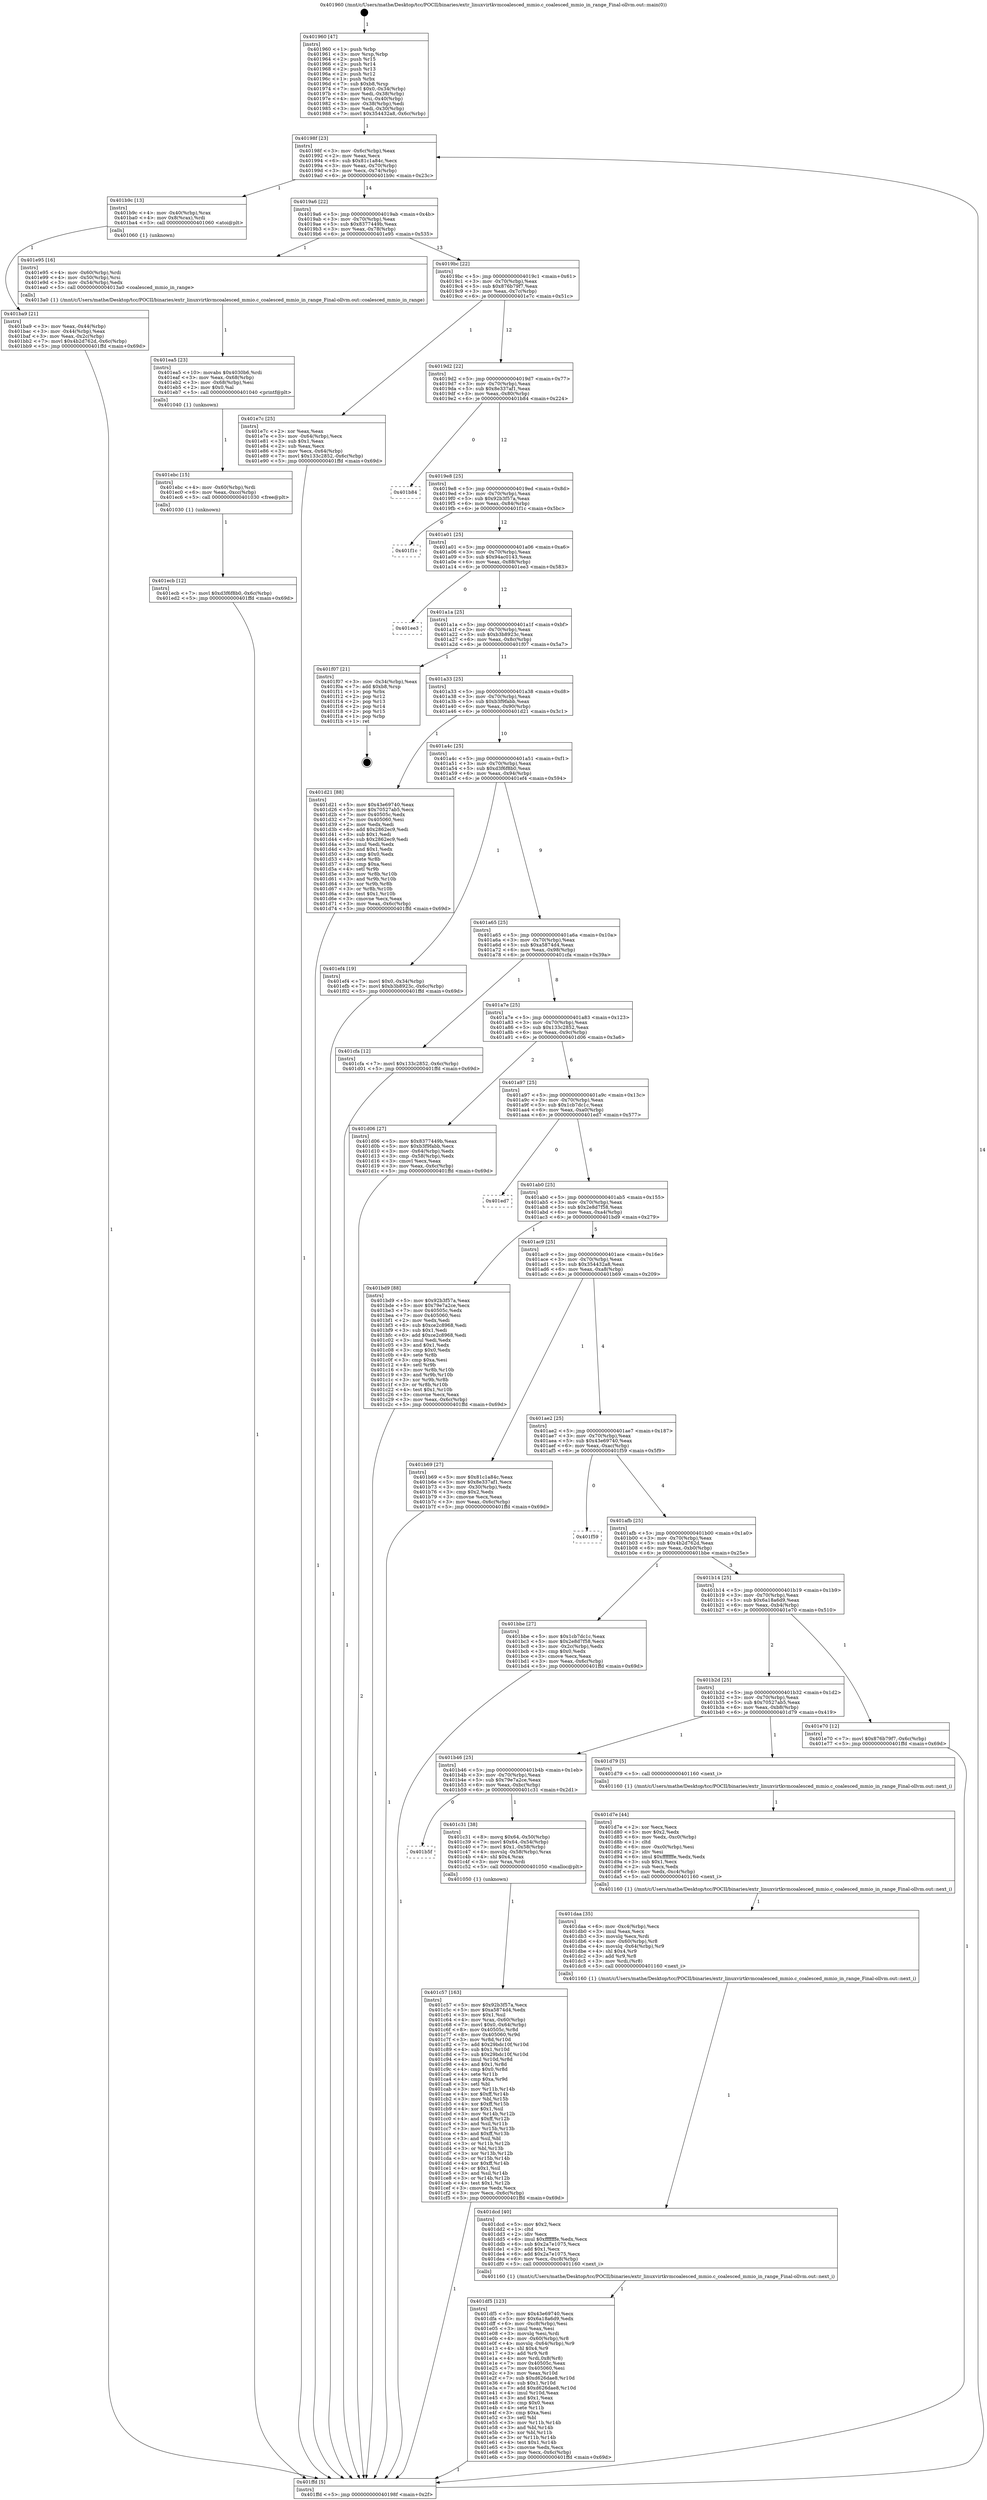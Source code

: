 digraph "0x401960" {
  label = "0x401960 (/mnt/c/Users/mathe/Desktop/tcc/POCII/binaries/extr_linuxvirtkvmcoalesced_mmio.c_coalesced_mmio_in_range_Final-ollvm.out::main(0))"
  labelloc = "t"
  node[shape=record]

  Entry [label="",width=0.3,height=0.3,shape=circle,fillcolor=black,style=filled]
  "0x40198f" [label="{
     0x40198f [23]\l
     | [instrs]\l
     &nbsp;&nbsp;0x40198f \<+3\>: mov -0x6c(%rbp),%eax\l
     &nbsp;&nbsp;0x401992 \<+2\>: mov %eax,%ecx\l
     &nbsp;&nbsp;0x401994 \<+6\>: sub $0x81c1a84c,%ecx\l
     &nbsp;&nbsp;0x40199a \<+3\>: mov %eax,-0x70(%rbp)\l
     &nbsp;&nbsp;0x40199d \<+3\>: mov %ecx,-0x74(%rbp)\l
     &nbsp;&nbsp;0x4019a0 \<+6\>: je 0000000000401b9c \<main+0x23c\>\l
  }"]
  "0x401b9c" [label="{
     0x401b9c [13]\l
     | [instrs]\l
     &nbsp;&nbsp;0x401b9c \<+4\>: mov -0x40(%rbp),%rax\l
     &nbsp;&nbsp;0x401ba0 \<+4\>: mov 0x8(%rax),%rdi\l
     &nbsp;&nbsp;0x401ba4 \<+5\>: call 0000000000401060 \<atoi@plt\>\l
     | [calls]\l
     &nbsp;&nbsp;0x401060 \{1\} (unknown)\l
  }"]
  "0x4019a6" [label="{
     0x4019a6 [22]\l
     | [instrs]\l
     &nbsp;&nbsp;0x4019a6 \<+5\>: jmp 00000000004019ab \<main+0x4b\>\l
     &nbsp;&nbsp;0x4019ab \<+3\>: mov -0x70(%rbp),%eax\l
     &nbsp;&nbsp;0x4019ae \<+5\>: sub $0x8377449b,%eax\l
     &nbsp;&nbsp;0x4019b3 \<+3\>: mov %eax,-0x78(%rbp)\l
     &nbsp;&nbsp;0x4019b6 \<+6\>: je 0000000000401e95 \<main+0x535\>\l
  }"]
  Exit [label="",width=0.3,height=0.3,shape=circle,fillcolor=black,style=filled,peripheries=2]
  "0x401e95" [label="{
     0x401e95 [16]\l
     | [instrs]\l
     &nbsp;&nbsp;0x401e95 \<+4\>: mov -0x60(%rbp),%rdi\l
     &nbsp;&nbsp;0x401e99 \<+4\>: mov -0x50(%rbp),%rsi\l
     &nbsp;&nbsp;0x401e9d \<+3\>: mov -0x54(%rbp),%edx\l
     &nbsp;&nbsp;0x401ea0 \<+5\>: call 00000000004013a0 \<coalesced_mmio_in_range\>\l
     | [calls]\l
     &nbsp;&nbsp;0x4013a0 \{1\} (/mnt/c/Users/mathe/Desktop/tcc/POCII/binaries/extr_linuxvirtkvmcoalesced_mmio.c_coalesced_mmio_in_range_Final-ollvm.out::coalesced_mmio_in_range)\l
  }"]
  "0x4019bc" [label="{
     0x4019bc [22]\l
     | [instrs]\l
     &nbsp;&nbsp;0x4019bc \<+5\>: jmp 00000000004019c1 \<main+0x61\>\l
     &nbsp;&nbsp;0x4019c1 \<+3\>: mov -0x70(%rbp),%eax\l
     &nbsp;&nbsp;0x4019c4 \<+5\>: sub $0x876b79f7,%eax\l
     &nbsp;&nbsp;0x4019c9 \<+3\>: mov %eax,-0x7c(%rbp)\l
     &nbsp;&nbsp;0x4019cc \<+6\>: je 0000000000401e7c \<main+0x51c\>\l
  }"]
  "0x401ecb" [label="{
     0x401ecb [12]\l
     | [instrs]\l
     &nbsp;&nbsp;0x401ecb \<+7\>: movl $0xd3f6f8b0,-0x6c(%rbp)\l
     &nbsp;&nbsp;0x401ed2 \<+5\>: jmp 0000000000401ffd \<main+0x69d\>\l
  }"]
  "0x401e7c" [label="{
     0x401e7c [25]\l
     | [instrs]\l
     &nbsp;&nbsp;0x401e7c \<+2\>: xor %eax,%eax\l
     &nbsp;&nbsp;0x401e7e \<+3\>: mov -0x64(%rbp),%ecx\l
     &nbsp;&nbsp;0x401e81 \<+3\>: sub $0x1,%eax\l
     &nbsp;&nbsp;0x401e84 \<+2\>: sub %eax,%ecx\l
     &nbsp;&nbsp;0x401e86 \<+3\>: mov %ecx,-0x64(%rbp)\l
     &nbsp;&nbsp;0x401e89 \<+7\>: movl $0x133c2852,-0x6c(%rbp)\l
     &nbsp;&nbsp;0x401e90 \<+5\>: jmp 0000000000401ffd \<main+0x69d\>\l
  }"]
  "0x4019d2" [label="{
     0x4019d2 [22]\l
     | [instrs]\l
     &nbsp;&nbsp;0x4019d2 \<+5\>: jmp 00000000004019d7 \<main+0x77\>\l
     &nbsp;&nbsp;0x4019d7 \<+3\>: mov -0x70(%rbp),%eax\l
     &nbsp;&nbsp;0x4019da \<+5\>: sub $0x8e337af1,%eax\l
     &nbsp;&nbsp;0x4019df \<+3\>: mov %eax,-0x80(%rbp)\l
     &nbsp;&nbsp;0x4019e2 \<+6\>: je 0000000000401b84 \<main+0x224\>\l
  }"]
  "0x401ebc" [label="{
     0x401ebc [15]\l
     | [instrs]\l
     &nbsp;&nbsp;0x401ebc \<+4\>: mov -0x60(%rbp),%rdi\l
     &nbsp;&nbsp;0x401ec0 \<+6\>: mov %eax,-0xcc(%rbp)\l
     &nbsp;&nbsp;0x401ec6 \<+5\>: call 0000000000401030 \<free@plt\>\l
     | [calls]\l
     &nbsp;&nbsp;0x401030 \{1\} (unknown)\l
  }"]
  "0x401b84" [label="{
     0x401b84\l
  }", style=dashed]
  "0x4019e8" [label="{
     0x4019e8 [25]\l
     | [instrs]\l
     &nbsp;&nbsp;0x4019e8 \<+5\>: jmp 00000000004019ed \<main+0x8d\>\l
     &nbsp;&nbsp;0x4019ed \<+3\>: mov -0x70(%rbp),%eax\l
     &nbsp;&nbsp;0x4019f0 \<+5\>: sub $0x92b3f57a,%eax\l
     &nbsp;&nbsp;0x4019f5 \<+6\>: mov %eax,-0x84(%rbp)\l
     &nbsp;&nbsp;0x4019fb \<+6\>: je 0000000000401f1c \<main+0x5bc\>\l
  }"]
  "0x401ea5" [label="{
     0x401ea5 [23]\l
     | [instrs]\l
     &nbsp;&nbsp;0x401ea5 \<+10\>: movabs $0x4030b6,%rdi\l
     &nbsp;&nbsp;0x401eaf \<+3\>: mov %eax,-0x68(%rbp)\l
     &nbsp;&nbsp;0x401eb2 \<+3\>: mov -0x68(%rbp),%esi\l
     &nbsp;&nbsp;0x401eb5 \<+2\>: mov $0x0,%al\l
     &nbsp;&nbsp;0x401eb7 \<+5\>: call 0000000000401040 \<printf@plt\>\l
     | [calls]\l
     &nbsp;&nbsp;0x401040 \{1\} (unknown)\l
  }"]
  "0x401f1c" [label="{
     0x401f1c\l
  }", style=dashed]
  "0x401a01" [label="{
     0x401a01 [25]\l
     | [instrs]\l
     &nbsp;&nbsp;0x401a01 \<+5\>: jmp 0000000000401a06 \<main+0xa6\>\l
     &nbsp;&nbsp;0x401a06 \<+3\>: mov -0x70(%rbp),%eax\l
     &nbsp;&nbsp;0x401a09 \<+5\>: sub $0x94ac0143,%eax\l
     &nbsp;&nbsp;0x401a0e \<+6\>: mov %eax,-0x88(%rbp)\l
     &nbsp;&nbsp;0x401a14 \<+6\>: je 0000000000401ee3 \<main+0x583\>\l
  }"]
  "0x401df5" [label="{
     0x401df5 [123]\l
     | [instrs]\l
     &nbsp;&nbsp;0x401df5 \<+5\>: mov $0x43e69740,%ecx\l
     &nbsp;&nbsp;0x401dfa \<+5\>: mov $0x6a18a6d9,%edx\l
     &nbsp;&nbsp;0x401dff \<+6\>: mov -0xc8(%rbp),%esi\l
     &nbsp;&nbsp;0x401e05 \<+3\>: imul %eax,%esi\l
     &nbsp;&nbsp;0x401e08 \<+3\>: movslq %esi,%rdi\l
     &nbsp;&nbsp;0x401e0b \<+4\>: mov -0x60(%rbp),%r8\l
     &nbsp;&nbsp;0x401e0f \<+4\>: movslq -0x64(%rbp),%r9\l
     &nbsp;&nbsp;0x401e13 \<+4\>: shl $0x4,%r9\l
     &nbsp;&nbsp;0x401e17 \<+3\>: add %r9,%r8\l
     &nbsp;&nbsp;0x401e1a \<+4\>: mov %rdi,0x8(%r8)\l
     &nbsp;&nbsp;0x401e1e \<+7\>: mov 0x40505c,%eax\l
     &nbsp;&nbsp;0x401e25 \<+7\>: mov 0x405060,%esi\l
     &nbsp;&nbsp;0x401e2c \<+3\>: mov %eax,%r10d\l
     &nbsp;&nbsp;0x401e2f \<+7\>: sub $0xd626dae8,%r10d\l
     &nbsp;&nbsp;0x401e36 \<+4\>: sub $0x1,%r10d\l
     &nbsp;&nbsp;0x401e3a \<+7\>: add $0xd626dae8,%r10d\l
     &nbsp;&nbsp;0x401e41 \<+4\>: imul %r10d,%eax\l
     &nbsp;&nbsp;0x401e45 \<+3\>: and $0x1,%eax\l
     &nbsp;&nbsp;0x401e48 \<+3\>: cmp $0x0,%eax\l
     &nbsp;&nbsp;0x401e4b \<+4\>: sete %r11b\l
     &nbsp;&nbsp;0x401e4f \<+3\>: cmp $0xa,%esi\l
     &nbsp;&nbsp;0x401e52 \<+3\>: setl %bl\l
     &nbsp;&nbsp;0x401e55 \<+3\>: mov %r11b,%r14b\l
     &nbsp;&nbsp;0x401e58 \<+3\>: and %bl,%r14b\l
     &nbsp;&nbsp;0x401e5b \<+3\>: xor %bl,%r11b\l
     &nbsp;&nbsp;0x401e5e \<+3\>: or %r11b,%r14b\l
     &nbsp;&nbsp;0x401e61 \<+4\>: test $0x1,%r14b\l
     &nbsp;&nbsp;0x401e65 \<+3\>: cmovne %edx,%ecx\l
     &nbsp;&nbsp;0x401e68 \<+3\>: mov %ecx,-0x6c(%rbp)\l
     &nbsp;&nbsp;0x401e6b \<+5\>: jmp 0000000000401ffd \<main+0x69d\>\l
  }"]
  "0x401ee3" [label="{
     0x401ee3\l
  }", style=dashed]
  "0x401a1a" [label="{
     0x401a1a [25]\l
     | [instrs]\l
     &nbsp;&nbsp;0x401a1a \<+5\>: jmp 0000000000401a1f \<main+0xbf\>\l
     &nbsp;&nbsp;0x401a1f \<+3\>: mov -0x70(%rbp),%eax\l
     &nbsp;&nbsp;0x401a22 \<+5\>: sub $0xb3b8923c,%eax\l
     &nbsp;&nbsp;0x401a27 \<+6\>: mov %eax,-0x8c(%rbp)\l
     &nbsp;&nbsp;0x401a2d \<+6\>: je 0000000000401f07 \<main+0x5a7\>\l
  }"]
  "0x401dcd" [label="{
     0x401dcd [40]\l
     | [instrs]\l
     &nbsp;&nbsp;0x401dcd \<+5\>: mov $0x2,%ecx\l
     &nbsp;&nbsp;0x401dd2 \<+1\>: cltd\l
     &nbsp;&nbsp;0x401dd3 \<+2\>: idiv %ecx\l
     &nbsp;&nbsp;0x401dd5 \<+6\>: imul $0xfffffffe,%edx,%ecx\l
     &nbsp;&nbsp;0x401ddb \<+6\>: sub $0x2a7e1075,%ecx\l
     &nbsp;&nbsp;0x401de1 \<+3\>: add $0x1,%ecx\l
     &nbsp;&nbsp;0x401de4 \<+6\>: add $0x2a7e1075,%ecx\l
     &nbsp;&nbsp;0x401dea \<+6\>: mov %ecx,-0xc8(%rbp)\l
     &nbsp;&nbsp;0x401df0 \<+5\>: call 0000000000401160 \<next_i\>\l
     | [calls]\l
     &nbsp;&nbsp;0x401160 \{1\} (/mnt/c/Users/mathe/Desktop/tcc/POCII/binaries/extr_linuxvirtkvmcoalesced_mmio.c_coalesced_mmio_in_range_Final-ollvm.out::next_i)\l
  }"]
  "0x401f07" [label="{
     0x401f07 [21]\l
     | [instrs]\l
     &nbsp;&nbsp;0x401f07 \<+3\>: mov -0x34(%rbp),%eax\l
     &nbsp;&nbsp;0x401f0a \<+7\>: add $0xb8,%rsp\l
     &nbsp;&nbsp;0x401f11 \<+1\>: pop %rbx\l
     &nbsp;&nbsp;0x401f12 \<+2\>: pop %r12\l
     &nbsp;&nbsp;0x401f14 \<+2\>: pop %r13\l
     &nbsp;&nbsp;0x401f16 \<+2\>: pop %r14\l
     &nbsp;&nbsp;0x401f18 \<+2\>: pop %r15\l
     &nbsp;&nbsp;0x401f1a \<+1\>: pop %rbp\l
     &nbsp;&nbsp;0x401f1b \<+1\>: ret\l
  }"]
  "0x401a33" [label="{
     0x401a33 [25]\l
     | [instrs]\l
     &nbsp;&nbsp;0x401a33 \<+5\>: jmp 0000000000401a38 \<main+0xd8\>\l
     &nbsp;&nbsp;0x401a38 \<+3\>: mov -0x70(%rbp),%eax\l
     &nbsp;&nbsp;0x401a3b \<+5\>: sub $0xb3f9fabb,%eax\l
     &nbsp;&nbsp;0x401a40 \<+6\>: mov %eax,-0x90(%rbp)\l
     &nbsp;&nbsp;0x401a46 \<+6\>: je 0000000000401d21 \<main+0x3c1\>\l
  }"]
  "0x401daa" [label="{
     0x401daa [35]\l
     | [instrs]\l
     &nbsp;&nbsp;0x401daa \<+6\>: mov -0xc4(%rbp),%ecx\l
     &nbsp;&nbsp;0x401db0 \<+3\>: imul %eax,%ecx\l
     &nbsp;&nbsp;0x401db3 \<+3\>: movslq %ecx,%rdi\l
     &nbsp;&nbsp;0x401db6 \<+4\>: mov -0x60(%rbp),%r8\l
     &nbsp;&nbsp;0x401dba \<+4\>: movslq -0x64(%rbp),%r9\l
     &nbsp;&nbsp;0x401dbe \<+4\>: shl $0x4,%r9\l
     &nbsp;&nbsp;0x401dc2 \<+3\>: add %r9,%r8\l
     &nbsp;&nbsp;0x401dc5 \<+3\>: mov %rdi,(%r8)\l
     &nbsp;&nbsp;0x401dc8 \<+5\>: call 0000000000401160 \<next_i\>\l
     | [calls]\l
     &nbsp;&nbsp;0x401160 \{1\} (/mnt/c/Users/mathe/Desktop/tcc/POCII/binaries/extr_linuxvirtkvmcoalesced_mmio.c_coalesced_mmio_in_range_Final-ollvm.out::next_i)\l
  }"]
  "0x401d21" [label="{
     0x401d21 [88]\l
     | [instrs]\l
     &nbsp;&nbsp;0x401d21 \<+5\>: mov $0x43e69740,%eax\l
     &nbsp;&nbsp;0x401d26 \<+5\>: mov $0x70527ab5,%ecx\l
     &nbsp;&nbsp;0x401d2b \<+7\>: mov 0x40505c,%edx\l
     &nbsp;&nbsp;0x401d32 \<+7\>: mov 0x405060,%esi\l
     &nbsp;&nbsp;0x401d39 \<+2\>: mov %edx,%edi\l
     &nbsp;&nbsp;0x401d3b \<+6\>: add $0x2862ec9,%edi\l
     &nbsp;&nbsp;0x401d41 \<+3\>: sub $0x1,%edi\l
     &nbsp;&nbsp;0x401d44 \<+6\>: sub $0x2862ec9,%edi\l
     &nbsp;&nbsp;0x401d4a \<+3\>: imul %edi,%edx\l
     &nbsp;&nbsp;0x401d4d \<+3\>: and $0x1,%edx\l
     &nbsp;&nbsp;0x401d50 \<+3\>: cmp $0x0,%edx\l
     &nbsp;&nbsp;0x401d53 \<+4\>: sete %r8b\l
     &nbsp;&nbsp;0x401d57 \<+3\>: cmp $0xa,%esi\l
     &nbsp;&nbsp;0x401d5a \<+4\>: setl %r9b\l
     &nbsp;&nbsp;0x401d5e \<+3\>: mov %r8b,%r10b\l
     &nbsp;&nbsp;0x401d61 \<+3\>: and %r9b,%r10b\l
     &nbsp;&nbsp;0x401d64 \<+3\>: xor %r9b,%r8b\l
     &nbsp;&nbsp;0x401d67 \<+3\>: or %r8b,%r10b\l
     &nbsp;&nbsp;0x401d6a \<+4\>: test $0x1,%r10b\l
     &nbsp;&nbsp;0x401d6e \<+3\>: cmovne %ecx,%eax\l
     &nbsp;&nbsp;0x401d71 \<+3\>: mov %eax,-0x6c(%rbp)\l
     &nbsp;&nbsp;0x401d74 \<+5\>: jmp 0000000000401ffd \<main+0x69d\>\l
  }"]
  "0x401a4c" [label="{
     0x401a4c [25]\l
     | [instrs]\l
     &nbsp;&nbsp;0x401a4c \<+5\>: jmp 0000000000401a51 \<main+0xf1\>\l
     &nbsp;&nbsp;0x401a51 \<+3\>: mov -0x70(%rbp),%eax\l
     &nbsp;&nbsp;0x401a54 \<+5\>: sub $0xd3f6f8b0,%eax\l
     &nbsp;&nbsp;0x401a59 \<+6\>: mov %eax,-0x94(%rbp)\l
     &nbsp;&nbsp;0x401a5f \<+6\>: je 0000000000401ef4 \<main+0x594\>\l
  }"]
  "0x401d7e" [label="{
     0x401d7e [44]\l
     | [instrs]\l
     &nbsp;&nbsp;0x401d7e \<+2\>: xor %ecx,%ecx\l
     &nbsp;&nbsp;0x401d80 \<+5\>: mov $0x2,%edx\l
     &nbsp;&nbsp;0x401d85 \<+6\>: mov %edx,-0xc0(%rbp)\l
     &nbsp;&nbsp;0x401d8b \<+1\>: cltd\l
     &nbsp;&nbsp;0x401d8c \<+6\>: mov -0xc0(%rbp),%esi\l
     &nbsp;&nbsp;0x401d92 \<+2\>: idiv %esi\l
     &nbsp;&nbsp;0x401d94 \<+6\>: imul $0xfffffffe,%edx,%edx\l
     &nbsp;&nbsp;0x401d9a \<+3\>: sub $0x1,%ecx\l
     &nbsp;&nbsp;0x401d9d \<+2\>: sub %ecx,%edx\l
     &nbsp;&nbsp;0x401d9f \<+6\>: mov %edx,-0xc4(%rbp)\l
     &nbsp;&nbsp;0x401da5 \<+5\>: call 0000000000401160 \<next_i\>\l
     | [calls]\l
     &nbsp;&nbsp;0x401160 \{1\} (/mnt/c/Users/mathe/Desktop/tcc/POCII/binaries/extr_linuxvirtkvmcoalesced_mmio.c_coalesced_mmio_in_range_Final-ollvm.out::next_i)\l
  }"]
  "0x401ef4" [label="{
     0x401ef4 [19]\l
     | [instrs]\l
     &nbsp;&nbsp;0x401ef4 \<+7\>: movl $0x0,-0x34(%rbp)\l
     &nbsp;&nbsp;0x401efb \<+7\>: movl $0xb3b8923c,-0x6c(%rbp)\l
     &nbsp;&nbsp;0x401f02 \<+5\>: jmp 0000000000401ffd \<main+0x69d\>\l
  }"]
  "0x401a65" [label="{
     0x401a65 [25]\l
     | [instrs]\l
     &nbsp;&nbsp;0x401a65 \<+5\>: jmp 0000000000401a6a \<main+0x10a\>\l
     &nbsp;&nbsp;0x401a6a \<+3\>: mov -0x70(%rbp),%eax\l
     &nbsp;&nbsp;0x401a6d \<+5\>: sub $0xa5874d4,%eax\l
     &nbsp;&nbsp;0x401a72 \<+6\>: mov %eax,-0x98(%rbp)\l
     &nbsp;&nbsp;0x401a78 \<+6\>: je 0000000000401cfa \<main+0x39a\>\l
  }"]
  "0x401c57" [label="{
     0x401c57 [163]\l
     | [instrs]\l
     &nbsp;&nbsp;0x401c57 \<+5\>: mov $0x92b3f57a,%ecx\l
     &nbsp;&nbsp;0x401c5c \<+5\>: mov $0xa5874d4,%edx\l
     &nbsp;&nbsp;0x401c61 \<+3\>: mov $0x1,%sil\l
     &nbsp;&nbsp;0x401c64 \<+4\>: mov %rax,-0x60(%rbp)\l
     &nbsp;&nbsp;0x401c68 \<+7\>: movl $0x0,-0x64(%rbp)\l
     &nbsp;&nbsp;0x401c6f \<+8\>: mov 0x40505c,%r8d\l
     &nbsp;&nbsp;0x401c77 \<+8\>: mov 0x405060,%r9d\l
     &nbsp;&nbsp;0x401c7f \<+3\>: mov %r8d,%r10d\l
     &nbsp;&nbsp;0x401c82 \<+7\>: add $0x29bdc10f,%r10d\l
     &nbsp;&nbsp;0x401c89 \<+4\>: sub $0x1,%r10d\l
     &nbsp;&nbsp;0x401c8d \<+7\>: sub $0x29bdc10f,%r10d\l
     &nbsp;&nbsp;0x401c94 \<+4\>: imul %r10d,%r8d\l
     &nbsp;&nbsp;0x401c98 \<+4\>: and $0x1,%r8d\l
     &nbsp;&nbsp;0x401c9c \<+4\>: cmp $0x0,%r8d\l
     &nbsp;&nbsp;0x401ca0 \<+4\>: sete %r11b\l
     &nbsp;&nbsp;0x401ca4 \<+4\>: cmp $0xa,%r9d\l
     &nbsp;&nbsp;0x401ca8 \<+3\>: setl %bl\l
     &nbsp;&nbsp;0x401cab \<+3\>: mov %r11b,%r14b\l
     &nbsp;&nbsp;0x401cae \<+4\>: xor $0xff,%r14b\l
     &nbsp;&nbsp;0x401cb2 \<+3\>: mov %bl,%r15b\l
     &nbsp;&nbsp;0x401cb5 \<+4\>: xor $0xff,%r15b\l
     &nbsp;&nbsp;0x401cb9 \<+4\>: xor $0x1,%sil\l
     &nbsp;&nbsp;0x401cbd \<+3\>: mov %r14b,%r12b\l
     &nbsp;&nbsp;0x401cc0 \<+4\>: and $0xff,%r12b\l
     &nbsp;&nbsp;0x401cc4 \<+3\>: and %sil,%r11b\l
     &nbsp;&nbsp;0x401cc7 \<+3\>: mov %r15b,%r13b\l
     &nbsp;&nbsp;0x401cca \<+4\>: and $0xff,%r13b\l
     &nbsp;&nbsp;0x401cce \<+3\>: and %sil,%bl\l
     &nbsp;&nbsp;0x401cd1 \<+3\>: or %r11b,%r12b\l
     &nbsp;&nbsp;0x401cd4 \<+3\>: or %bl,%r13b\l
     &nbsp;&nbsp;0x401cd7 \<+3\>: xor %r13b,%r12b\l
     &nbsp;&nbsp;0x401cda \<+3\>: or %r15b,%r14b\l
     &nbsp;&nbsp;0x401cdd \<+4\>: xor $0xff,%r14b\l
     &nbsp;&nbsp;0x401ce1 \<+4\>: or $0x1,%sil\l
     &nbsp;&nbsp;0x401ce5 \<+3\>: and %sil,%r14b\l
     &nbsp;&nbsp;0x401ce8 \<+3\>: or %r14b,%r12b\l
     &nbsp;&nbsp;0x401ceb \<+4\>: test $0x1,%r12b\l
     &nbsp;&nbsp;0x401cef \<+3\>: cmovne %edx,%ecx\l
     &nbsp;&nbsp;0x401cf2 \<+3\>: mov %ecx,-0x6c(%rbp)\l
     &nbsp;&nbsp;0x401cf5 \<+5\>: jmp 0000000000401ffd \<main+0x69d\>\l
  }"]
  "0x401cfa" [label="{
     0x401cfa [12]\l
     | [instrs]\l
     &nbsp;&nbsp;0x401cfa \<+7\>: movl $0x133c2852,-0x6c(%rbp)\l
     &nbsp;&nbsp;0x401d01 \<+5\>: jmp 0000000000401ffd \<main+0x69d\>\l
  }"]
  "0x401a7e" [label="{
     0x401a7e [25]\l
     | [instrs]\l
     &nbsp;&nbsp;0x401a7e \<+5\>: jmp 0000000000401a83 \<main+0x123\>\l
     &nbsp;&nbsp;0x401a83 \<+3\>: mov -0x70(%rbp),%eax\l
     &nbsp;&nbsp;0x401a86 \<+5\>: sub $0x133c2852,%eax\l
     &nbsp;&nbsp;0x401a8b \<+6\>: mov %eax,-0x9c(%rbp)\l
     &nbsp;&nbsp;0x401a91 \<+6\>: je 0000000000401d06 \<main+0x3a6\>\l
  }"]
  "0x401b5f" [label="{
     0x401b5f\l
  }", style=dashed]
  "0x401d06" [label="{
     0x401d06 [27]\l
     | [instrs]\l
     &nbsp;&nbsp;0x401d06 \<+5\>: mov $0x8377449b,%eax\l
     &nbsp;&nbsp;0x401d0b \<+5\>: mov $0xb3f9fabb,%ecx\l
     &nbsp;&nbsp;0x401d10 \<+3\>: mov -0x64(%rbp),%edx\l
     &nbsp;&nbsp;0x401d13 \<+3\>: cmp -0x58(%rbp),%edx\l
     &nbsp;&nbsp;0x401d16 \<+3\>: cmovl %ecx,%eax\l
     &nbsp;&nbsp;0x401d19 \<+3\>: mov %eax,-0x6c(%rbp)\l
     &nbsp;&nbsp;0x401d1c \<+5\>: jmp 0000000000401ffd \<main+0x69d\>\l
  }"]
  "0x401a97" [label="{
     0x401a97 [25]\l
     | [instrs]\l
     &nbsp;&nbsp;0x401a97 \<+5\>: jmp 0000000000401a9c \<main+0x13c\>\l
     &nbsp;&nbsp;0x401a9c \<+3\>: mov -0x70(%rbp),%eax\l
     &nbsp;&nbsp;0x401a9f \<+5\>: sub $0x1cb7dc1c,%eax\l
     &nbsp;&nbsp;0x401aa4 \<+6\>: mov %eax,-0xa0(%rbp)\l
     &nbsp;&nbsp;0x401aaa \<+6\>: je 0000000000401ed7 \<main+0x577\>\l
  }"]
  "0x401c31" [label="{
     0x401c31 [38]\l
     | [instrs]\l
     &nbsp;&nbsp;0x401c31 \<+8\>: movq $0x64,-0x50(%rbp)\l
     &nbsp;&nbsp;0x401c39 \<+7\>: movl $0x64,-0x54(%rbp)\l
     &nbsp;&nbsp;0x401c40 \<+7\>: movl $0x1,-0x58(%rbp)\l
     &nbsp;&nbsp;0x401c47 \<+4\>: movslq -0x58(%rbp),%rax\l
     &nbsp;&nbsp;0x401c4b \<+4\>: shl $0x4,%rax\l
     &nbsp;&nbsp;0x401c4f \<+3\>: mov %rax,%rdi\l
     &nbsp;&nbsp;0x401c52 \<+5\>: call 0000000000401050 \<malloc@plt\>\l
     | [calls]\l
     &nbsp;&nbsp;0x401050 \{1\} (unknown)\l
  }"]
  "0x401ed7" [label="{
     0x401ed7\l
  }", style=dashed]
  "0x401ab0" [label="{
     0x401ab0 [25]\l
     | [instrs]\l
     &nbsp;&nbsp;0x401ab0 \<+5\>: jmp 0000000000401ab5 \<main+0x155\>\l
     &nbsp;&nbsp;0x401ab5 \<+3\>: mov -0x70(%rbp),%eax\l
     &nbsp;&nbsp;0x401ab8 \<+5\>: sub $0x2e8d7f58,%eax\l
     &nbsp;&nbsp;0x401abd \<+6\>: mov %eax,-0xa4(%rbp)\l
     &nbsp;&nbsp;0x401ac3 \<+6\>: je 0000000000401bd9 \<main+0x279\>\l
  }"]
  "0x401b46" [label="{
     0x401b46 [25]\l
     | [instrs]\l
     &nbsp;&nbsp;0x401b46 \<+5\>: jmp 0000000000401b4b \<main+0x1eb\>\l
     &nbsp;&nbsp;0x401b4b \<+3\>: mov -0x70(%rbp),%eax\l
     &nbsp;&nbsp;0x401b4e \<+5\>: sub $0x79e7a2ce,%eax\l
     &nbsp;&nbsp;0x401b53 \<+6\>: mov %eax,-0xbc(%rbp)\l
     &nbsp;&nbsp;0x401b59 \<+6\>: je 0000000000401c31 \<main+0x2d1\>\l
  }"]
  "0x401bd9" [label="{
     0x401bd9 [88]\l
     | [instrs]\l
     &nbsp;&nbsp;0x401bd9 \<+5\>: mov $0x92b3f57a,%eax\l
     &nbsp;&nbsp;0x401bde \<+5\>: mov $0x79e7a2ce,%ecx\l
     &nbsp;&nbsp;0x401be3 \<+7\>: mov 0x40505c,%edx\l
     &nbsp;&nbsp;0x401bea \<+7\>: mov 0x405060,%esi\l
     &nbsp;&nbsp;0x401bf1 \<+2\>: mov %edx,%edi\l
     &nbsp;&nbsp;0x401bf3 \<+6\>: sub $0xce2c8968,%edi\l
     &nbsp;&nbsp;0x401bf9 \<+3\>: sub $0x1,%edi\l
     &nbsp;&nbsp;0x401bfc \<+6\>: add $0xce2c8968,%edi\l
     &nbsp;&nbsp;0x401c02 \<+3\>: imul %edi,%edx\l
     &nbsp;&nbsp;0x401c05 \<+3\>: and $0x1,%edx\l
     &nbsp;&nbsp;0x401c08 \<+3\>: cmp $0x0,%edx\l
     &nbsp;&nbsp;0x401c0b \<+4\>: sete %r8b\l
     &nbsp;&nbsp;0x401c0f \<+3\>: cmp $0xa,%esi\l
     &nbsp;&nbsp;0x401c12 \<+4\>: setl %r9b\l
     &nbsp;&nbsp;0x401c16 \<+3\>: mov %r8b,%r10b\l
     &nbsp;&nbsp;0x401c19 \<+3\>: and %r9b,%r10b\l
     &nbsp;&nbsp;0x401c1c \<+3\>: xor %r9b,%r8b\l
     &nbsp;&nbsp;0x401c1f \<+3\>: or %r8b,%r10b\l
     &nbsp;&nbsp;0x401c22 \<+4\>: test $0x1,%r10b\l
     &nbsp;&nbsp;0x401c26 \<+3\>: cmovne %ecx,%eax\l
     &nbsp;&nbsp;0x401c29 \<+3\>: mov %eax,-0x6c(%rbp)\l
     &nbsp;&nbsp;0x401c2c \<+5\>: jmp 0000000000401ffd \<main+0x69d\>\l
  }"]
  "0x401ac9" [label="{
     0x401ac9 [25]\l
     | [instrs]\l
     &nbsp;&nbsp;0x401ac9 \<+5\>: jmp 0000000000401ace \<main+0x16e\>\l
     &nbsp;&nbsp;0x401ace \<+3\>: mov -0x70(%rbp),%eax\l
     &nbsp;&nbsp;0x401ad1 \<+5\>: sub $0x354432a8,%eax\l
     &nbsp;&nbsp;0x401ad6 \<+6\>: mov %eax,-0xa8(%rbp)\l
     &nbsp;&nbsp;0x401adc \<+6\>: je 0000000000401b69 \<main+0x209\>\l
  }"]
  "0x401d79" [label="{
     0x401d79 [5]\l
     | [instrs]\l
     &nbsp;&nbsp;0x401d79 \<+5\>: call 0000000000401160 \<next_i\>\l
     | [calls]\l
     &nbsp;&nbsp;0x401160 \{1\} (/mnt/c/Users/mathe/Desktop/tcc/POCII/binaries/extr_linuxvirtkvmcoalesced_mmio.c_coalesced_mmio_in_range_Final-ollvm.out::next_i)\l
  }"]
  "0x401b69" [label="{
     0x401b69 [27]\l
     | [instrs]\l
     &nbsp;&nbsp;0x401b69 \<+5\>: mov $0x81c1a84c,%eax\l
     &nbsp;&nbsp;0x401b6e \<+5\>: mov $0x8e337af1,%ecx\l
     &nbsp;&nbsp;0x401b73 \<+3\>: mov -0x30(%rbp),%edx\l
     &nbsp;&nbsp;0x401b76 \<+3\>: cmp $0x2,%edx\l
     &nbsp;&nbsp;0x401b79 \<+3\>: cmovne %ecx,%eax\l
     &nbsp;&nbsp;0x401b7c \<+3\>: mov %eax,-0x6c(%rbp)\l
     &nbsp;&nbsp;0x401b7f \<+5\>: jmp 0000000000401ffd \<main+0x69d\>\l
  }"]
  "0x401ae2" [label="{
     0x401ae2 [25]\l
     | [instrs]\l
     &nbsp;&nbsp;0x401ae2 \<+5\>: jmp 0000000000401ae7 \<main+0x187\>\l
     &nbsp;&nbsp;0x401ae7 \<+3\>: mov -0x70(%rbp),%eax\l
     &nbsp;&nbsp;0x401aea \<+5\>: sub $0x43e69740,%eax\l
     &nbsp;&nbsp;0x401aef \<+6\>: mov %eax,-0xac(%rbp)\l
     &nbsp;&nbsp;0x401af5 \<+6\>: je 0000000000401f59 \<main+0x5f9\>\l
  }"]
  "0x401ffd" [label="{
     0x401ffd [5]\l
     | [instrs]\l
     &nbsp;&nbsp;0x401ffd \<+5\>: jmp 000000000040198f \<main+0x2f\>\l
  }"]
  "0x401960" [label="{
     0x401960 [47]\l
     | [instrs]\l
     &nbsp;&nbsp;0x401960 \<+1\>: push %rbp\l
     &nbsp;&nbsp;0x401961 \<+3\>: mov %rsp,%rbp\l
     &nbsp;&nbsp;0x401964 \<+2\>: push %r15\l
     &nbsp;&nbsp;0x401966 \<+2\>: push %r14\l
     &nbsp;&nbsp;0x401968 \<+2\>: push %r13\l
     &nbsp;&nbsp;0x40196a \<+2\>: push %r12\l
     &nbsp;&nbsp;0x40196c \<+1\>: push %rbx\l
     &nbsp;&nbsp;0x40196d \<+7\>: sub $0xb8,%rsp\l
     &nbsp;&nbsp;0x401974 \<+7\>: movl $0x0,-0x34(%rbp)\l
     &nbsp;&nbsp;0x40197b \<+3\>: mov %edi,-0x38(%rbp)\l
     &nbsp;&nbsp;0x40197e \<+4\>: mov %rsi,-0x40(%rbp)\l
     &nbsp;&nbsp;0x401982 \<+3\>: mov -0x38(%rbp),%edi\l
     &nbsp;&nbsp;0x401985 \<+3\>: mov %edi,-0x30(%rbp)\l
     &nbsp;&nbsp;0x401988 \<+7\>: movl $0x354432a8,-0x6c(%rbp)\l
  }"]
  "0x401ba9" [label="{
     0x401ba9 [21]\l
     | [instrs]\l
     &nbsp;&nbsp;0x401ba9 \<+3\>: mov %eax,-0x44(%rbp)\l
     &nbsp;&nbsp;0x401bac \<+3\>: mov -0x44(%rbp),%eax\l
     &nbsp;&nbsp;0x401baf \<+3\>: mov %eax,-0x2c(%rbp)\l
     &nbsp;&nbsp;0x401bb2 \<+7\>: movl $0x4b2d762d,-0x6c(%rbp)\l
     &nbsp;&nbsp;0x401bb9 \<+5\>: jmp 0000000000401ffd \<main+0x69d\>\l
  }"]
  "0x401b2d" [label="{
     0x401b2d [25]\l
     | [instrs]\l
     &nbsp;&nbsp;0x401b2d \<+5\>: jmp 0000000000401b32 \<main+0x1d2\>\l
     &nbsp;&nbsp;0x401b32 \<+3\>: mov -0x70(%rbp),%eax\l
     &nbsp;&nbsp;0x401b35 \<+5\>: sub $0x70527ab5,%eax\l
     &nbsp;&nbsp;0x401b3a \<+6\>: mov %eax,-0xb8(%rbp)\l
     &nbsp;&nbsp;0x401b40 \<+6\>: je 0000000000401d79 \<main+0x419\>\l
  }"]
  "0x401f59" [label="{
     0x401f59\l
  }", style=dashed]
  "0x401afb" [label="{
     0x401afb [25]\l
     | [instrs]\l
     &nbsp;&nbsp;0x401afb \<+5\>: jmp 0000000000401b00 \<main+0x1a0\>\l
     &nbsp;&nbsp;0x401b00 \<+3\>: mov -0x70(%rbp),%eax\l
     &nbsp;&nbsp;0x401b03 \<+5\>: sub $0x4b2d762d,%eax\l
     &nbsp;&nbsp;0x401b08 \<+6\>: mov %eax,-0xb0(%rbp)\l
     &nbsp;&nbsp;0x401b0e \<+6\>: je 0000000000401bbe \<main+0x25e\>\l
  }"]
  "0x401e70" [label="{
     0x401e70 [12]\l
     | [instrs]\l
     &nbsp;&nbsp;0x401e70 \<+7\>: movl $0x876b79f7,-0x6c(%rbp)\l
     &nbsp;&nbsp;0x401e77 \<+5\>: jmp 0000000000401ffd \<main+0x69d\>\l
  }"]
  "0x401bbe" [label="{
     0x401bbe [27]\l
     | [instrs]\l
     &nbsp;&nbsp;0x401bbe \<+5\>: mov $0x1cb7dc1c,%eax\l
     &nbsp;&nbsp;0x401bc3 \<+5\>: mov $0x2e8d7f58,%ecx\l
     &nbsp;&nbsp;0x401bc8 \<+3\>: mov -0x2c(%rbp),%edx\l
     &nbsp;&nbsp;0x401bcb \<+3\>: cmp $0x0,%edx\l
     &nbsp;&nbsp;0x401bce \<+3\>: cmove %ecx,%eax\l
     &nbsp;&nbsp;0x401bd1 \<+3\>: mov %eax,-0x6c(%rbp)\l
     &nbsp;&nbsp;0x401bd4 \<+5\>: jmp 0000000000401ffd \<main+0x69d\>\l
  }"]
  "0x401b14" [label="{
     0x401b14 [25]\l
     | [instrs]\l
     &nbsp;&nbsp;0x401b14 \<+5\>: jmp 0000000000401b19 \<main+0x1b9\>\l
     &nbsp;&nbsp;0x401b19 \<+3\>: mov -0x70(%rbp),%eax\l
     &nbsp;&nbsp;0x401b1c \<+5\>: sub $0x6a18a6d9,%eax\l
     &nbsp;&nbsp;0x401b21 \<+6\>: mov %eax,-0xb4(%rbp)\l
     &nbsp;&nbsp;0x401b27 \<+6\>: je 0000000000401e70 \<main+0x510\>\l
  }"]
  Entry -> "0x401960" [label=" 1"]
  "0x40198f" -> "0x401b9c" [label=" 1"]
  "0x40198f" -> "0x4019a6" [label=" 14"]
  "0x401f07" -> Exit [label=" 1"]
  "0x4019a6" -> "0x401e95" [label=" 1"]
  "0x4019a6" -> "0x4019bc" [label=" 13"]
  "0x401ef4" -> "0x401ffd" [label=" 1"]
  "0x4019bc" -> "0x401e7c" [label=" 1"]
  "0x4019bc" -> "0x4019d2" [label=" 12"]
  "0x401ecb" -> "0x401ffd" [label=" 1"]
  "0x4019d2" -> "0x401b84" [label=" 0"]
  "0x4019d2" -> "0x4019e8" [label=" 12"]
  "0x401ebc" -> "0x401ecb" [label=" 1"]
  "0x4019e8" -> "0x401f1c" [label=" 0"]
  "0x4019e8" -> "0x401a01" [label=" 12"]
  "0x401ea5" -> "0x401ebc" [label=" 1"]
  "0x401a01" -> "0x401ee3" [label=" 0"]
  "0x401a01" -> "0x401a1a" [label=" 12"]
  "0x401e95" -> "0x401ea5" [label=" 1"]
  "0x401a1a" -> "0x401f07" [label=" 1"]
  "0x401a1a" -> "0x401a33" [label=" 11"]
  "0x401e7c" -> "0x401ffd" [label=" 1"]
  "0x401a33" -> "0x401d21" [label=" 1"]
  "0x401a33" -> "0x401a4c" [label=" 10"]
  "0x401e70" -> "0x401ffd" [label=" 1"]
  "0x401a4c" -> "0x401ef4" [label=" 1"]
  "0x401a4c" -> "0x401a65" [label=" 9"]
  "0x401df5" -> "0x401ffd" [label=" 1"]
  "0x401a65" -> "0x401cfa" [label=" 1"]
  "0x401a65" -> "0x401a7e" [label=" 8"]
  "0x401dcd" -> "0x401df5" [label=" 1"]
  "0x401a7e" -> "0x401d06" [label=" 2"]
  "0x401a7e" -> "0x401a97" [label=" 6"]
  "0x401daa" -> "0x401dcd" [label=" 1"]
  "0x401a97" -> "0x401ed7" [label=" 0"]
  "0x401a97" -> "0x401ab0" [label=" 6"]
  "0x401d7e" -> "0x401daa" [label=" 1"]
  "0x401ab0" -> "0x401bd9" [label=" 1"]
  "0x401ab0" -> "0x401ac9" [label=" 5"]
  "0x401d21" -> "0x401ffd" [label=" 1"]
  "0x401ac9" -> "0x401b69" [label=" 1"]
  "0x401ac9" -> "0x401ae2" [label=" 4"]
  "0x401b69" -> "0x401ffd" [label=" 1"]
  "0x401960" -> "0x40198f" [label=" 1"]
  "0x401ffd" -> "0x40198f" [label=" 14"]
  "0x401b9c" -> "0x401ba9" [label=" 1"]
  "0x401ba9" -> "0x401ffd" [label=" 1"]
  "0x401d06" -> "0x401ffd" [label=" 2"]
  "0x401ae2" -> "0x401f59" [label=" 0"]
  "0x401ae2" -> "0x401afb" [label=" 4"]
  "0x401c57" -> "0x401ffd" [label=" 1"]
  "0x401afb" -> "0x401bbe" [label=" 1"]
  "0x401afb" -> "0x401b14" [label=" 3"]
  "0x401bbe" -> "0x401ffd" [label=" 1"]
  "0x401bd9" -> "0x401ffd" [label=" 1"]
  "0x401c31" -> "0x401c57" [label=" 1"]
  "0x401b14" -> "0x401e70" [label=" 1"]
  "0x401b14" -> "0x401b2d" [label=" 2"]
  "0x401cfa" -> "0x401ffd" [label=" 1"]
  "0x401b2d" -> "0x401d79" [label=" 1"]
  "0x401b2d" -> "0x401b46" [label=" 1"]
  "0x401d79" -> "0x401d7e" [label=" 1"]
  "0x401b46" -> "0x401c31" [label=" 1"]
  "0x401b46" -> "0x401b5f" [label=" 0"]
}
